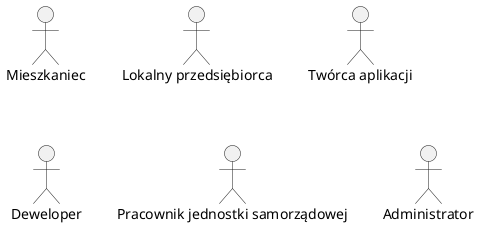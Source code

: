 @startuml

:Mieszkaniec:
:Lokalny przedsiębiorca:
:Twórca aplikacji:
:Deweloper:
:Pracownik jednostki samorządowej:
:Administrator:

@enduml
